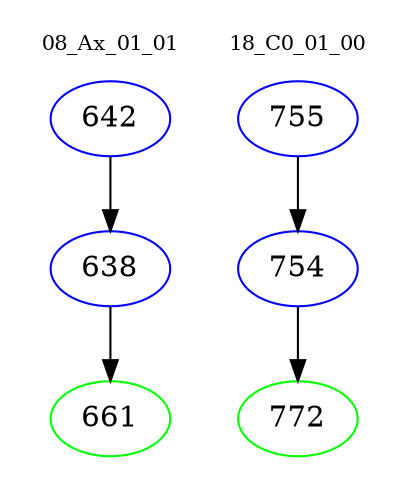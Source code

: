 digraph{
subgraph cluster_0 {
color = white
label = "08_Ax_01_01";
fontsize=10;
T0_642 [label="642", color="blue"]
T0_642 -> T0_638 [color="black"]
T0_638 [label="638", color="blue"]
T0_638 -> T0_661 [color="black"]
T0_661 [label="661", color="green"]
}
subgraph cluster_1 {
color = white
label = "18_C0_01_00";
fontsize=10;
T1_755 [label="755", color="blue"]
T1_755 -> T1_754 [color="black"]
T1_754 [label="754", color="blue"]
T1_754 -> T1_772 [color="black"]
T1_772 [label="772", color="green"]
}
}
